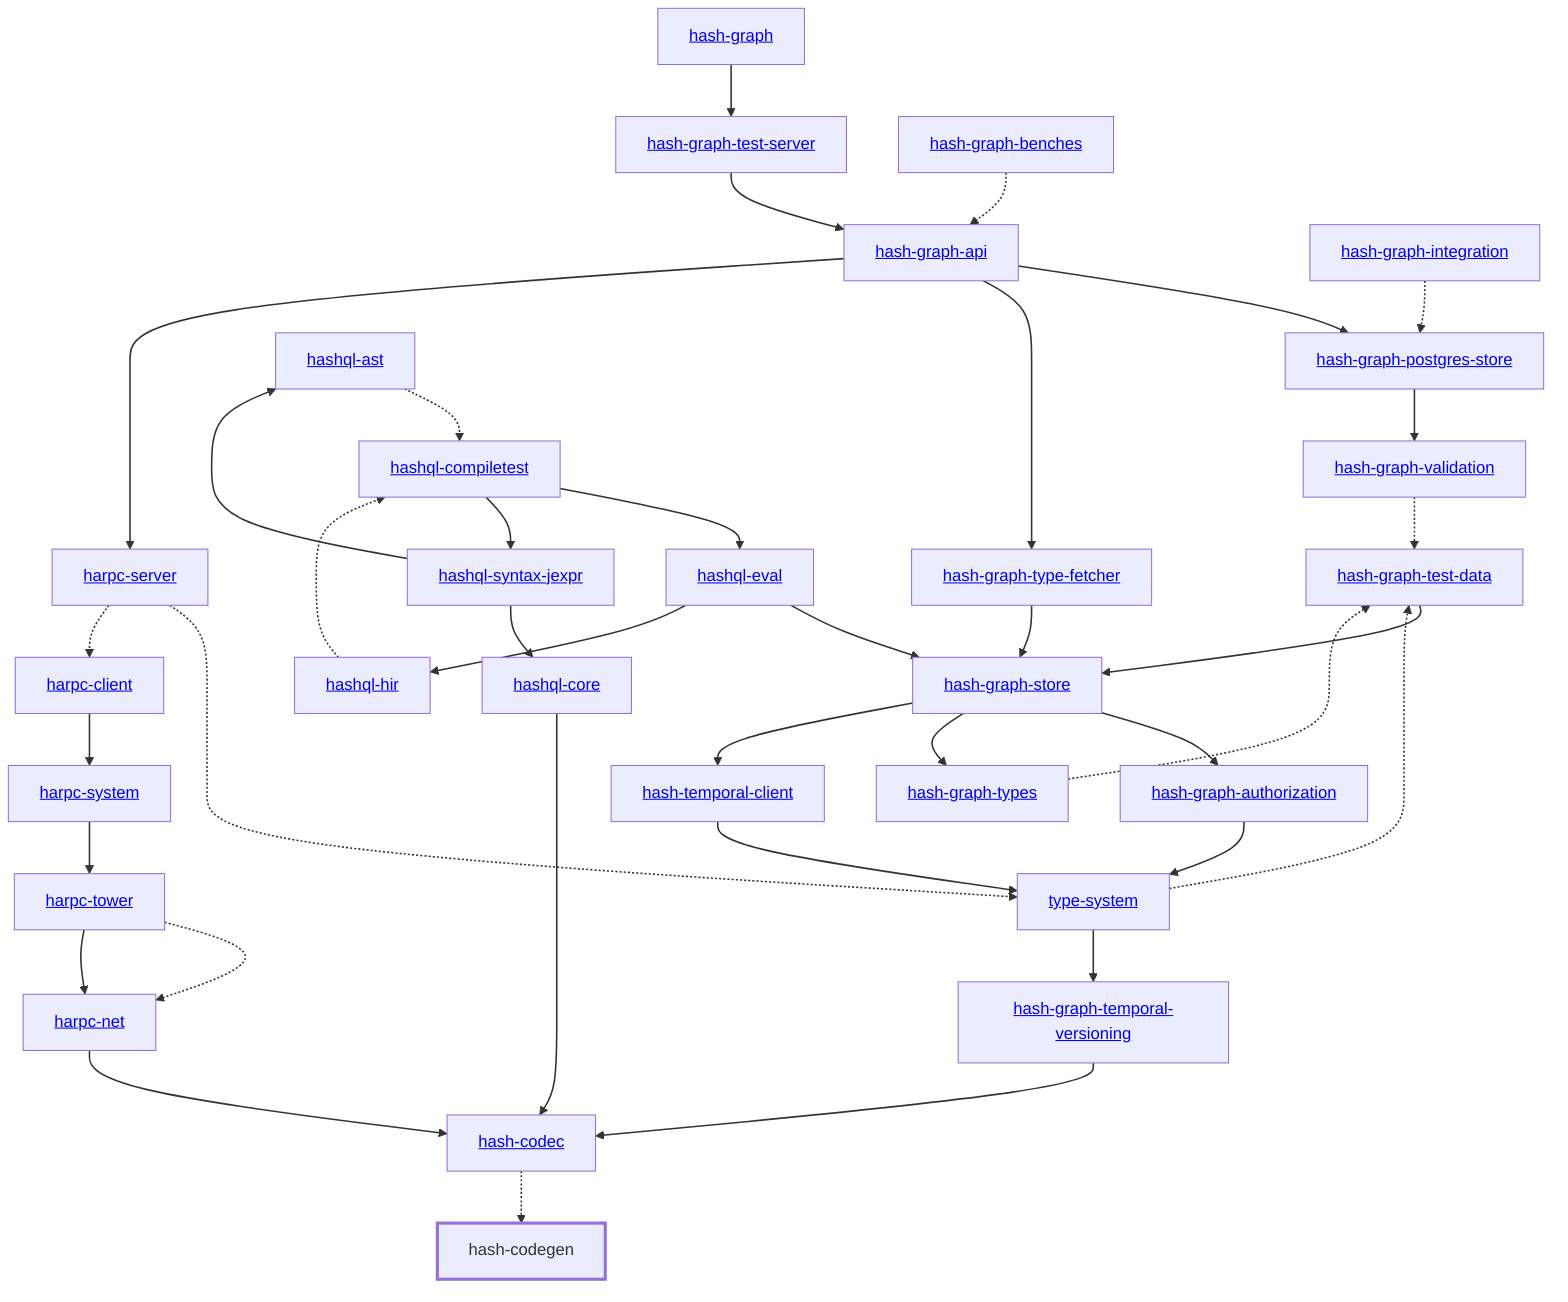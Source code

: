 graph TD
    linkStyle default stroke-width:1.5px
    classDef default stroke-width:1px
    classDef root stroke-width:3px
    classDef dev stroke-width:1px
    classDef build stroke-width:1px
    %% Legend
    %% --> : Normal dependency
    %% -.-> : Dev dependency
    %% ---> : Build dependency
    0[<a href="../hash_graph/index.html">hash-graph</a>]
    1[<a href="../type_system/index.html">type-system</a>]
    2[<a href="../hash_codec/index.html">hash-codec</a>]
    3[hash-codegen]
    class 3 root
    4[<a href="../hash_graph_api/index.html">hash-graph-api</a>]
    5[<a href="../hash_graph_authorization/index.html">hash-graph-authorization</a>]
    6[<a href="../hash_graph_postgres_store/index.html">hash-graph-postgres-store</a>]
    7[<a href="../hash_graph_store/index.html">hash-graph-store</a>]
    8[<a href="../hash_graph_temporal_versioning/index.html">hash-graph-temporal-versioning</a>]
    9[<a href="../hash_graph_test_server/index.html">hash-graph-test-server</a>]
    10[<a href="../hash_graph_type_fetcher/index.html">hash-graph-type-fetcher</a>]
    11[<a href="../hash_graph_types/index.html">hash-graph-types</a>]
    12[<a href="../hash_graph_validation/index.html">hash-graph-validation</a>]
    13[<a href="../harpc_client/index.html">harpc-client</a>]
    14[<a href="../harpc_net/index.html">harpc-net</a>]
    15[<a href="../harpc_server/index.html">harpc-server</a>]
    16[<a href="../harpc_system/index.html">harpc-system</a>]
    17[<a href="../harpc_tower/index.html">harpc-tower</a>]
    18[<a href="../hashql_ast/index.html">hashql-ast</a>]
    19[<a href="../hashql_compiletest/index.html">hashql-compiletest</a>]
    20[<a href="../hashql_core/index.html">hashql-core</a>]
    21[<a href="../hashql_eval/index.html">hashql-eval</a>]
    22[<a href="../hashql_hir/index.html">hashql-hir</a>]
    23[<a href="../hashql_syntax_jexpr/index.html">hashql-syntax-jexpr</a>]
    24[<a href="../hash_temporal_client/index.html">hash-temporal-client</a>]
    25[<a href="../hash_graph_benches/index.html">hash-graph-benches</a>]
    26[<a href="../hash_graph_integration/index.html">hash-graph-integration</a>]
    27[<a href="../hash_graph_test_data/index.html">hash-graph-test-data</a>]
    0 --> 9
    1 --> 8
    1 -.-> 27
    2 -.-> 3
    4 --> 6
    4 --> 10
    4 --> 15
    5 --> 1
    6 --> 12
    7 --> 5
    7 --> 11
    7 --> 24
    8 --> 2
    9 --> 4
    10 --> 7
    11 -.-> 27
    12 -.-> 27
    13 --> 16
    14 --> 2
    15 -.-> 1
    15 -.-> 13
    16 --> 17
    17 -.-> 14
    17 --> 14
    18 -.-> 19
    19 --> 21
    19 --> 23
    20 --> 2
    21 --> 7
    21 --> 22
    22 -.-> 19
    23 --> 18
    23 --> 20
    24 --> 1
    25 -.-> 4
    26 -.-> 6
    27 --> 7